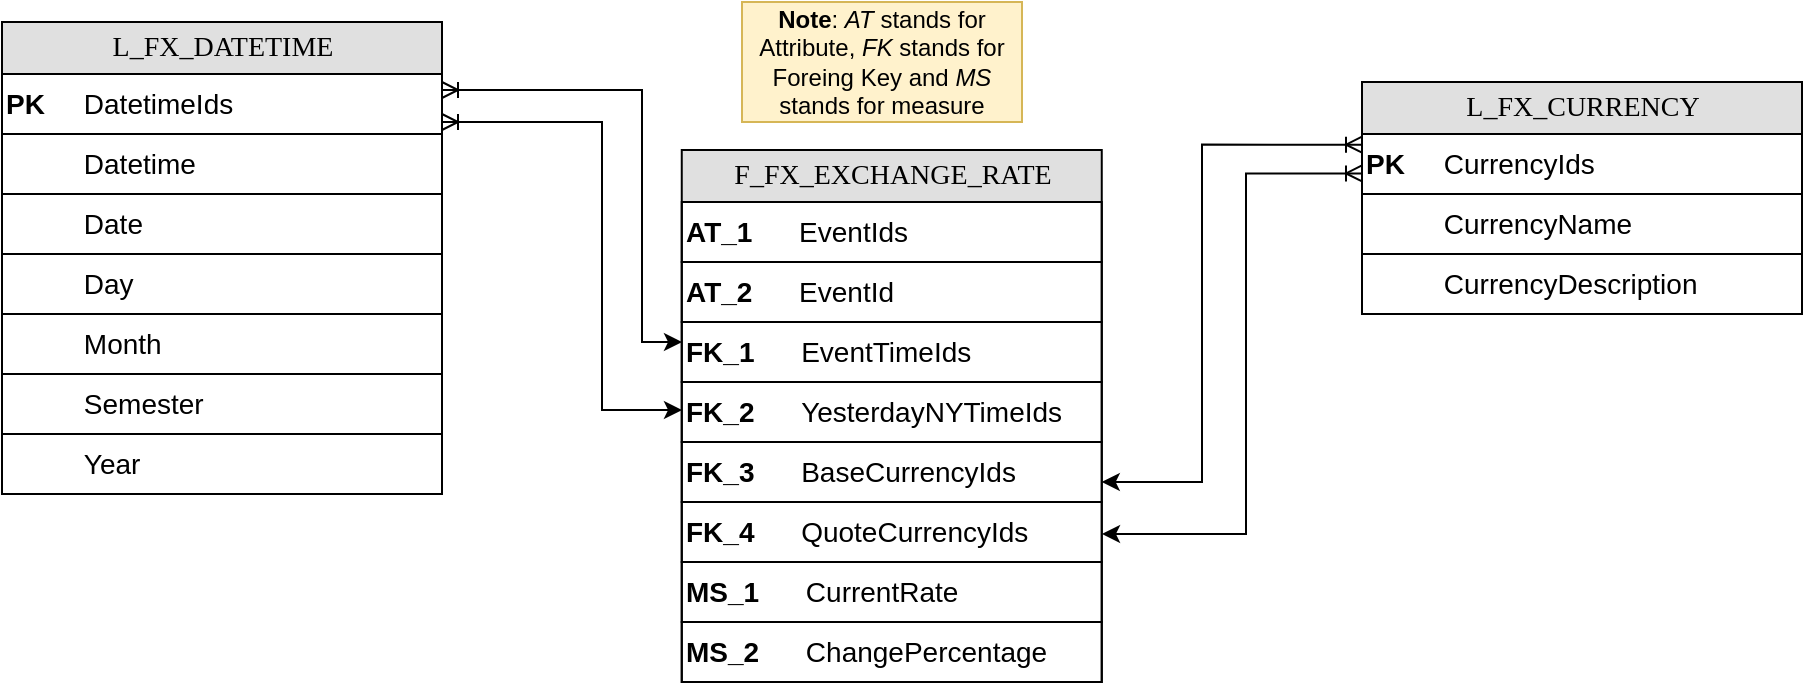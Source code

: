<mxfile version="24.1.0" type="device">
  <diagram name="Page-1" id="e56a1550-8fbb-45ad-956c-1786394a9013">
    <mxGraphModel dx="1134" dy="730" grid="1" gridSize="10" guides="1" tooltips="1" connect="1" arrows="1" fold="1" page="1" pageScale="1" pageWidth="1100" pageHeight="850" background="#ffffff" math="0" shadow="0">
      <root>
        <mxCell id="0" />
        <mxCell id="1" parent="0" />
        <mxCell id="8HiR8QpMQq1qVCvYqlNp-1" value="F_FX_EXCHANGE_RATE" style="swimlane;html=1;fontStyle=0;childLayout=stackLayout;horizontal=1;startSize=26;fillColor=#e0e0e0;horizontalStack=0;resizeParent=1;resizeLast=0;collapsible=1;marginBottom=0;swimlaneFillColor=#ffffff;align=center;rounded=0;shadow=0;comic=0;labelBackgroundColor=none;strokeWidth=1;fontFamily=Verdana;fontSize=14;swimlaneLine=1;" parent="1" vertex="1">
          <mxGeometry x="459.88" y="214" width="210" height="266" as="geometry">
            <mxRectangle x="470" y="80" width="200" height="26" as="alternateBounds" />
          </mxGeometry>
        </mxCell>
        <mxCell id="8HiR8QpMQq1qVCvYqlNp-2" value="&lt;font style=&quot;font-size: 14px&quot;&gt;&lt;b&gt;AT_1&amp;nbsp; &amp;nbsp; &amp;nbsp;&amp;nbsp;&lt;/b&gt;EventIds&lt;/font&gt;" style="text;html=1;align=left;verticalAlign=middle;resizable=0;points=[];;autosize=1;labelBorderColor=none;strokeColor=#000000;" parent="8HiR8QpMQq1qVCvYqlNp-1" vertex="1">
          <mxGeometry y="26" width="210" height="30" as="geometry" />
        </mxCell>
        <mxCell id="8HiR8QpMQq1qVCvYqlNp-3" value="&lt;font style=&quot;font-size: 14px&quot;&gt;&lt;b&gt;AT_2&amp;nbsp; &amp;nbsp; &amp;nbsp;&amp;nbsp;&lt;/b&gt;EventId&lt;/font&gt;" style="text;html=1;align=left;verticalAlign=middle;resizable=0;points=[];;autosize=1;labelBorderColor=none;strokeColor=#000000;" parent="8HiR8QpMQq1qVCvYqlNp-1" vertex="1">
          <mxGeometry y="56" width="210" height="30" as="geometry" />
        </mxCell>
        <mxCell id="8HiR8QpMQq1qVCvYqlNp-4" value="&lt;b style=&quot;font-size: 14px;&quot;&gt;FK_1&amp;nbsp; &amp;nbsp; &amp;nbsp;&amp;nbsp;&lt;/b&gt;&lt;span style=&quot;font-size: 14px;&quot;&gt;EventTimeIds&lt;/span&gt;" style="text;html=1;align=left;verticalAlign=middle;resizable=0;points=[];;autosize=1;labelBorderColor=none;strokeColor=#000000;" parent="8HiR8QpMQq1qVCvYqlNp-1" vertex="1">
          <mxGeometry y="86" width="210" height="30" as="geometry" />
        </mxCell>
        <mxCell id="8HiR8QpMQq1qVCvYqlNp-5" value="&lt;b style=&quot;font-size: 14px;&quot;&gt;FK_2&amp;nbsp; &amp;nbsp; &amp;nbsp;&amp;nbsp;&lt;/b&gt;&lt;span style=&quot;font-size: 14px;&quot;&gt;YesterdayNYTimeIds&lt;/span&gt;" style="text;html=1;align=left;verticalAlign=middle;resizable=0;points=[];;autosize=1;labelBorderColor=none;strokeColor=#000000;" parent="8HiR8QpMQq1qVCvYqlNp-1" vertex="1">
          <mxGeometry y="116" width="210" height="30" as="geometry" />
        </mxCell>
        <mxCell id="8HiR8QpMQq1qVCvYqlNp-6" value="&lt;font style=&quot;font-size: 14px&quot;&gt;&lt;b&gt;FK_3&lt;/b&gt;&amp;nbsp; &amp;nbsp; &amp;nbsp; BaseCurrencyIds&lt;/font&gt;" style="text;html=1;align=left;verticalAlign=middle;resizable=0;points=[];;autosize=1;labelBorderColor=none;strokeColor=#000000;" parent="8HiR8QpMQq1qVCvYqlNp-1" vertex="1">
          <mxGeometry y="146" width="210" height="30" as="geometry" />
        </mxCell>
        <mxCell id="8HiR8QpMQq1qVCvYqlNp-10" value="&lt;font style=&quot;font-size: 14px&quot;&gt;&lt;b&gt;FK_4&amp;nbsp; &amp;nbsp; &amp;nbsp;&amp;nbsp;&lt;/b&gt;QuoteCurrencyIds&lt;/font&gt;" style="text;html=1;align=left;verticalAlign=middle;resizable=0;points=[];;autosize=1;labelBorderColor=none;strokeColor=#000000;" parent="8HiR8QpMQq1qVCvYqlNp-1" vertex="1">
          <mxGeometry y="176" width="210" height="30" as="geometry" />
        </mxCell>
        <mxCell id="8HiR8QpMQq1qVCvYqlNp-12" value="&lt;font style=&quot;font-size: 14px&quot;&gt;&lt;b&gt;MS_1&lt;/b&gt;&amp;nbsp; &amp;nbsp; &amp;nbsp; CurrentRate&lt;/font&gt;" style="text;html=1;align=left;verticalAlign=middle;resizable=0;points=[];;autosize=1;labelBorderColor=none;strokeColor=#000000;" parent="8HiR8QpMQq1qVCvYqlNp-1" vertex="1">
          <mxGeometry y="206" width="210" height="30" as="geometry" />
        </mxCell>
        <mxCell id="8HiR8QpMQq1qVCvYqlNp-13" value="&lt;font style=&quot;font-size: 14px&quot;&gt;&lt;b&gt;MS_2&lt;/b&gt;&lt;b&gt;&amp;nbsp; &amp;nbsp; &amp;nbsp;&amp;nbsp;&lt;/b&gt;ChangePercentage&lt;/font&gt;" style="text;html=1;align=left;verticalAlign=middle;resizable=0;points=[];;autosize=1;labelBorderColor=none;strokeColor=#000000;" parent="8HiR8QpMQq1qVCvYqlNp-1" vertex="1">
          <mxGeometry y="236" width="210" height="30" as="geometry" />
        </mxCell>
        <mxCell id="8HiR8QpMQq1qVCvYqlNp-54" value="L_FX_DATETIME" style="swimlane;html=1;fontStyle=0;childLayout=stackLayout;horizontal=1;startSize=26;fillColor=#e0e0e0;horizontalStack=0;resizeParent=1;resizeLast=0;collapsible=1;marginBottom=0;swimlaneFillColor=#ffffff;align=center;rounded=0;shadow=0;comic=0;labelBackgroundColor=none;strokeWidth=1;fontFamily=Verdana;fontSize=14;swimlaneLine=1;" parent="1" vertex="1">
          <mxGeometry x="120" y="150" width="220" height="236" as="geometry">
            <mxRectangle x="470" y="80" width="200" height="26" as="alternateBounds" />
          </mxGeometry>
        </mxCell>
        <mxCell id="8HiR8QpMQq1qVCvYqlNp-55" value="&lt;div&gt;&lt;font style=&quot;font-size: 14px&quot;&gt;&lt;b&gt;PK&amp;nbsp; &amp;nbsp;&amp;nbsp; &lt;/b&gt;DatetimeIds&lt;/font&gt;&lt;/div&gt;" style="text;html=1;align=left;verticalAlign=middle;resizable=0;points=[];;autosize=1;labelBorderColor=none;strokeColor=#000000;" parent="8HiR8QpMQq1qVCvYqlNp-54" vertex="1">
          <mxGeometry y="26" width="220" height="30" as="geometry" />
        </mxCell>
        <mxCell id="8HiR8QpMQq1qVCvYqlNp-56" value="&lt;font style=&quot;font-size: 14px&quot;&gt;&lt;b&gt;&amp;nbsp; &amp;nbsp; &amp;nbsp; &amp;nbsp; &amp;nbsp; &lt;/b&gt;Datetime&lt;br&gt;&lt;/font&gt;" style="text;html=1;align=left;verticalAlign=middle;resizable=0;points=[];;autosize=1;labelBorderColor=none;strokeColor=#000000;" parent="8HiR8QpMQq1qVCvYqlNp-54" vertex="1">
          <mxGeometry y="56" width="220" height="30" as="geometry" />
        </mxCell>
        <mxCell id="8HiR8QpMQq1qVCvYqlNp-57" value="&lt;font style=&quot;font-size: 14px&quot;&gt;&lt;b&gt;&amp;nbsp; &amp;nbsp; &amp;nbsp; &amp;nbsp; &amp;nbsp; &lt;/b&gt;Date&lt;/font&gt;" style="text;html=1;align=left;verticalAlign=middle;resizable=0;points=[];;autosize=1;labelBorderColor=none;strokeColor=#000000;" parent="8HiR8QpMQq1qVCvYqlNp-54" vertex="1">
          <mxGeometry y="86" width="220" height="30" as="geometry" />
        </mxCell>
        <mxCell id="8HiR8QpMQq1qVCvYqlNp-58" value="&lt;font style=&quot;font-size: 14px&quot;&gt;&lt;b&gt;&amp;nbsp; &amp;nbsp; &amp;nbsp; &amp;nbsp; &amp;nbsp; &lt;/b&gt;Day&lt;/font&gt;" style="text;html=1;align=left;verticalAlign=middle;resizable=0;points=[];;autosize=1;labelBorderColor=none;strokeColor=#000000;" parent="8HiR8QpMQq1qVCvYqlNp-54" vertex="1">
          <mxGeometry y="116" width="220" height="30" as="geometry" />
        </mxCell>
        <mxCell id="EDHor8hxsIle_m3XRFMD-3" value="&lt;font style=&quot;font-size: 14px&quot;&gt;&lt;b&gt;&amp;nbsp; &amp;nbsp; &amp;nbsp; &amp;nbsp; &amp;nbsp; &lt;/b&gt;Month&lt;/font&gt;" style="text;html=1;align=left;verticalAlign=middle;resizable=0;points=[];;autosize=1;labelBorderColor=none;strokeColor=#000000;" vertex="1" parent="8HiR8QpMQq1qVCvYqlNp-54">
          <mxGeometry y="146" width="220" height="30" as="geometry" />
        </mxCell>
        <mxCell id="EDHor8hxsIle_m3XRFMD-4" value="&lt;font style=&quot;font-size: 14px&quot;&gt;&lt;b&gt;&amp;nbsp; &amp;nbsp; &amp;nbsp; &amp;nbsp; &amp;nbsp; &lt;/b&gt;Semester&lt;/font&gt;" style="text;html=1;align=left;verticalAlign=middle;resizable=0;points=[];;autosize=1;labelBorderColor=none;strokeColor=#000000;" vertex="1" parent="8HiR8QpMQq1qVCvYqlNp-54">
          <mxGeometry y="176" width="220" height="30" as="geometry" />
        </mxCell>
        <mxCell id="EDHor8hxsIle_m3XRFMD-5" value="&lt;font style=&quot;font-size: 14px&quot;&gt;&lt;b&gt;&amp;nbsp; &amp;nbsp; &amp;nbsp; &amp;nbsp; &amp;nbsp; &lt;/b&gt;Year&lt;/font&gt;" style="text;html=1;align=left;verticalAlign=middle;resizable=0;points=[];;autosize=1;labelBorderColor=none;strokeColor=#000000;" vertex="1" parent="8HiR8QpMQq1qVCvYqlNp-54">
          <mxGeometry y="206" width="220" height="30" as="geometry" />
        </mxCell>
        <mxCell id="8HiR8QpMQq1qVCvYqlNp-59" style="edgeStyle=orthogonalEdgeStyle;rounded=0;orthogonalLoop=1;jettySize=auto;html=1;startArrow=classic;startFill=1;endArrow=ERoneToMany;endFill=0;" parent="1" edge="1">
          <mxGeometry relative="1" as="geometry">
            <mxPoint x="340" y="184" as="targetPoint" />
            <Array as="points">
              <mxPoint x="440" y="310" />
              <mxPoint x="440" y="184" />
            </Array>
            <mxPoint x="460" y="310" as="sourcePoint" />
          </mxGeometry>
        </mxCell>
        <mxCell id="EDHor8hxsIle_m3XRFMD-1" value="&lt;b&gt;Note&lt;/b&gt;: &lt;i&gt;AT &lt;/i&gt;stands for Attribute, &lt;i&gt;FK &lt;/i&gt;stands for Foreing Key and &lt;i&gt;MS &lt;/i&gt;stands for measure" style="rounded=0;whiteSpace=wrap;html=1;fillColor=#fff2cc;strokeColor=#d6b656;" vertex="1" parent="1">
          <mxGeometry x="490" y="140" width="140" height="60" as="geometry" />
        </mxCell>
        <mxCell id="EDHor8hxsIle_m3XRFMD-2" style="edgeStyle=orthogonalEdgeStyle;rounded=0;orthogonalLoop=1;jettySize=auto;html=1;startArrow=classic;startFill=1;endArrow=ERoneToMany;endFill=0;" edge="1" parent="1">
          <mxGeometry relative="1" as="geometry">
            <mxPoint x="340" y="200" as="targetPoint" />
            <Array as="points">
              <mxPoint x="420" y="344" />
              <mxPoint x="420" y="200" />
              <mxPoint x="340" y="200" />
            </Array>
            <mxPoint x="460" y="344" as="sourcePoint" />
          </mxGeometry>
        </mxCell>
        <mxCell id="EDHor8hxsIle_m3XRFMD-6" value="L_FX_CURRENCY" style="swimlane;html=1;fontStyle=0;childLayout=stackLayout;horizontal=1;startSize=26;fillColor=#e0e0e0;horizontalStack=0;resizeParent=1;resizeLast=0;collapsible=1;marginBottom=0;swimlaneFillColor=#ffffff;align=center;rounded=0;shadow=0;comic=0;labelBackgroundColor=none;strokeWidth=1;fontFamily=Verdana;fontSize=14;swimlaneLine=1;" vertex="1" parent="1">
          <mxGeometry x="800" y="180" width="220" height="116" as="geometry">
            <mxRectangle x="470" y="80" width="200" height="26" as="alternateBounds" />
          </mxGeometry>
        </mxCell>
        <mxCell id="EDHor8hxsIle_m3XRFMD-7" value="&lt;div&gt;&lt;font style=&quot;font-size: 14px&quot;&gt;&lt;b&gt;PK&amp;nbsp; &amp;nbsp; &amp;nbsp;&lt;/b&gt;CurrencyIds&lt;/font&gt;&lt;/div&gt;" style="text;html=1;align=left;verticalAlign=middle;resizable=0;points=[];;autosize=1;labelBorderColor=none;strokeColor=#000000;" vertex="1" parent="EDHor8hxsIle_m3XRFMD-6">
          <mxGeometry y="26" width="220" height="30" as="geometry" />
        </mxCell>
        <mxCell id="EDHor8hxsIle_m3XRFMD-8" value="&lt;font style=&quot;font-size: 14px&quot;&gt;&lt;b&gt;&amp;nbsp; &amp;nbsp; &amp;nbsp; &amp;nbsp; &amp;nbsp; &lt;/b&gt;CurrencyName&lt;br&gt;&lt;/font&gt;" style="text;html=1;align=left;verticalAlign=middle;resizable=0;points=[];;autosize=1;labelBorderColor=none;strokeColor=#000000;" vertex="1" parent="EDHor8hxsIle_m3XRFMD-6">
          <mxGeometry y="56" width="220" height="30" as="geometry" />
        </mxCell>
        <mxCell id="EDHor8hxsIle_m3XRFMD-9" value="&lt;font style=&quot;font-size: 14px&quot;&gt;&lt;b&gt;&amp;nbsp; &amp;nbsp; &amp;nbsp; &amp;nbsp; &amp;nbsp; &lt;/b&gt;CurrencyDescription&lt;/font&gt;" style="text;html=1;align=left;verticalAlign=middle;resizable=0;points=[];;autosize=1;labelBorderColor=none;strokeColor=#000000;" vertex="1" parent="EDHor8hxsIle_m3XRFMD-6">
          <mxGeometry y="86" width="220" height="30" as="geometry" />
        </mxCell>
        <mxCell id="EDHor8hxsIle_m3XRFMD-16" style="edgeStyle=orthogonalEdgeStyle;rounded=0;orthogonalLoop=1;jettySize=auto;html=1;startArrow=classic;startFill=1;endArrow=ERoneToMany;endFill=0;entryX=0;entryY=0.178;entryDx=0;entryDy=0;entryPerimeter=0;" edge="1" parent="1" source="8HiR8QpMQq1qVCvYqlNp-6" target="EDHor8hxsIle_m3XRFMD-7">
          <mxGeometry relative="1" as="geometry">
            <mxPoint x="720" y="360" as="targetPoint" />
            <Array as="points">
              <mxPoint x="720" y="380" />
              <mxPoint x="720" y="211" />
            </Array>
            <mxPoint x="690" y="500" as="sourcePoint" />
          </mxGeometry>
        </mxCell>
        <mxCell id="EDHor8hxsIle_m3XRFMD-17" style="edgeStyle=orthogonalEdgeStyle;rounded=0;orthogonalLoop=1;jettySize=auto;html=1;startArrow=classic;startFill=1;endArrow=ERoneToMany;endFill=0;entryX=0;entryY=0.657;entryDx=0;entryDy=0;entryPerimeter=0;" edge="1" parent="1" target="EDHor8hxsIle_m3XRFMD-7">
          <mxGeometry relative="1" as="geometry">
            <mxPoint x="822" y="272" as="targetPoint" />
            <Array as="points">
              <mxPoint x="742" y="406" />
              <mxPoint x="742" y="226" />
            </Array>
            <mxPoint x="670" y="406" as="sourcePoint" />
          </mxGeometry>
        </mxCell>
      </root>
    </mxGraphModel>
  </diagram>
</mxfile>
